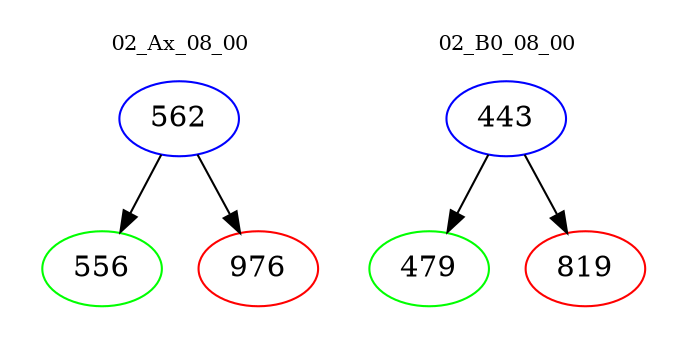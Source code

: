 digraph{
subgraph cluster_0 {
color = white
label = "02_Ax_08_00";
fontsize=10;
T0_562 [label="562", color="blue"]
T0_562 -> T0_556 [color="black"]
T0_556 [label="556", color="green"]
T0_562 -> T0_976 [color="black"]
T0_976 [label="976", color="red"]
}
subgraph cluster_1 {
color = white
label = "02_B0_08_00";
fontsize=10;
T1_443 [label="443", color="blue"]
T1_443 -> T1_479 [color="black"]
T1_479 [label="479", color="green"]
T1_443 -> T1_819 [color="black"]
T1_819 [label="819", color="red"]
}
}

